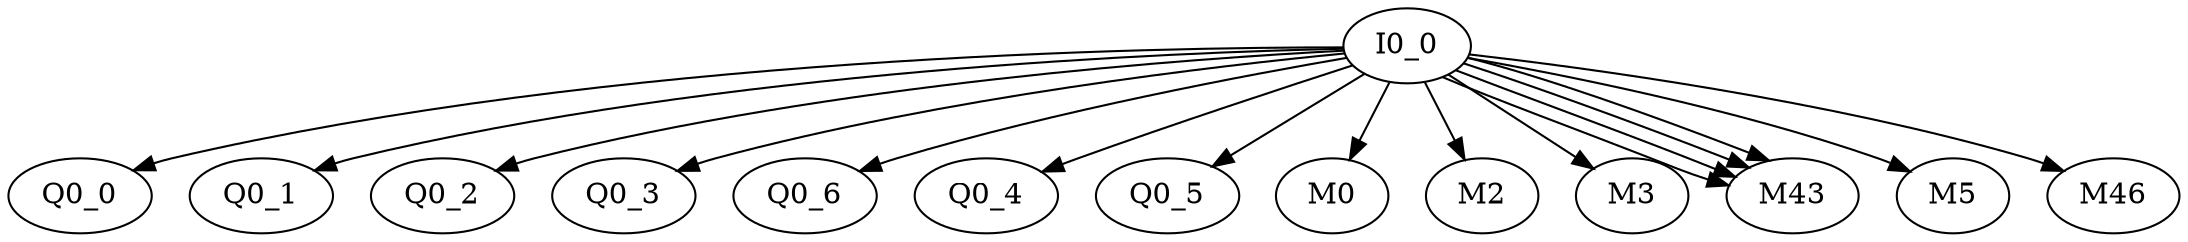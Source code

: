 digraph StateDiagram {
  "I0_0" -> "Q0_0";
  "I0_0" -> "Q0_1";
  "I0_0" -> "Q0_2";
  "I0_0" -> "Q0_3";
  "I0_0" -> "Q0_6";
  "I0_0" -> "Q0_4";
  "I0_0" -> "Q0_5";
  "I0_0" -> "M0";
  "I0_0" -> "M2";
  "I0_0" -> "M3";
  "I0_0" -> "M43";
  "I0_0" -> "M43";
  "I0_0" -> "M5";
  "I0_0" -> "M43";
  "I0_0" -> "M43";
  "I0_0" -> "M46";
}
